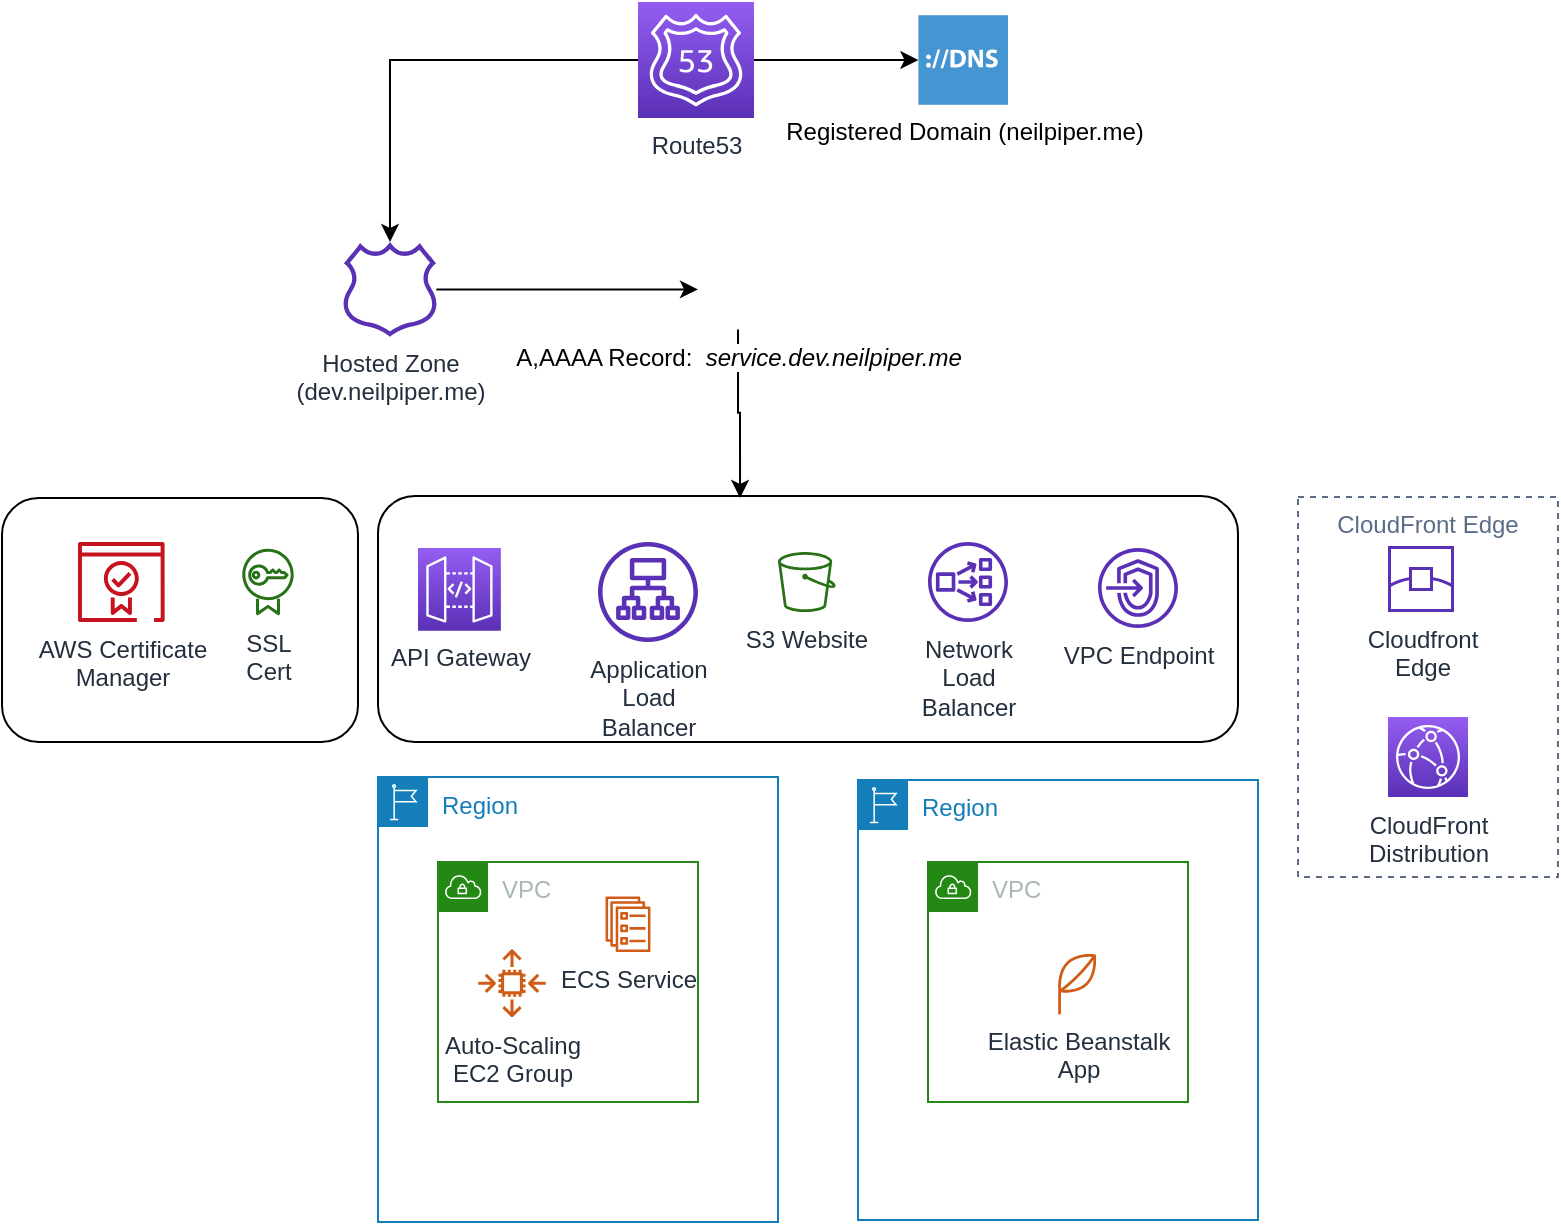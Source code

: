 <mxfile version="13.0.8" type="device"><diagram id="xK45_fotJwseNvDte0N0" name="Page-1"><mxGraphModel dx="901" dy="512" grid="1" gridSize="10" guides="1" tooltips="1" connect="1" arrows="1" fold="1" page="1" pageScale="1" pageWidth="827" pageHeight="1169" math="0" shadow="0"><root><mxCell id="0"/><mxCell id="1" parent="0"/><mxCell id="WCdR9olAJN8KW4cXDM9S-34" value="" style="rounded=1;whiteSpace=wrap;html=1;" vertex="1" parent="1"><mxGeometry x="12" y="308" width="178" height="122" as="geometry"/></mxCell><mxCell id="WCdR9olAJN8KW4cXDM9S-30" value="" style="rounded=1;whiteSpace=wrap;html=1;" vertex="1" parent="1"><mxGeometry x="200" y="307" width="430" height="123" as="geometry"/></mxCell><mxCell id="WCdR9olAJN8KW4cXDM9S-27" style="edgeStyle=orthogonalEdgeStyle;rounded=0;orthogonalLoop=1;jettySize=auto;html=1;entryX=0;entryY=0.5;entryDx=0;entryDy=0;" edge="1" parent="1" source="WCdR9olAJN8KW4cXDM9S-1" target="WCdR9olAJN8KW4cXDM9S-24"><mxGeometry relative="1" as="geometry"/></mxCell><mxCell id="WCdR9olAJN8KW4cXDM9S-1" value="Hosted Zone&lt;br&gt;(dev.neilpiper.me)" style="outlineConnect=0;fontColor=#232F3E;gradientColor=none;fillColor=#5A30B5;strokeColor=none;dashed=0;verticalLabelPosition=bottom;verticalAlign=top;align=center;html=1;fontSize=12;fontStyle=0;aspect=fixed;pointerEvents=1;shape=mxgraph.aws4.hosted_zone;" vertex="1" parent="1"><mxGeometry x="182" y="180" width="48" height="47.38" as="geometry"/></mxCell><mxCell id="WCdR9olAJN8KW4cXDM9S-2" value="Application&lt;br&gt;Load&lt;br&gt;Balancer" style="outlineConnect=0;fontColor=#232F3E;gradientColor=none;fillColor=#5A30B5;strokeColor=none;dashed=0;verticalLabelPosition=bottom;verticalAlign=top;align=center;html=1;fontSize=12;fontStyle=0;aspect=fixed;pointerEvents=1;shape=mxgraph.aws4.application_load_balancer;" vertex="1" parent="1"><mxGeometry x="310" y="330" width="50" height="50" as="geometry"/></mxCell><mxCell id="WCdR9olAJN8KW4cXDM9S-3" value="Network&lt;br&gt;Load&lt;br&gt;Balancer" style="outlineConnect=0;fontColor=#232F3E;gradientColor=none;fillColor=#5A30B5;strokeColor=none;dashed=0;verticalLabelPosition=bottom;verticalAlign=top;align=center;html=1;fontSize=12;fontStyle=0;aspect=fixed;pointerEvents=1;shape=mxgraph.aws4.network_load_balancer;" vertex="1" parent="1"><mxGeometry x="475" y="330" width="40" height="40" as="geometry"/></mxCell><mxCell id="WCdR9olAJN8KW4cXDM9S-4" value="AWS Certificate&lt;br&gt;Manager" style="outlineConnect=0;fontColor=#232F3E;gradientColor=none;fillColor=#C7131F;strokeColor=none;dashed=0;verticalLabelPosition=bottom;verticalAlign=top;align=center;html=1;fontSize=12;fontStyle=0;aspect=fixed;pointerEvents=1;shape=mxgraph.aws4.certificate_manager_2;" vertex="1" parent="1"><mxGeometry x="50" y="330" width="43.33" height="40" as="geometry"/></mxCell><mxCell id="WCdR9olAJN8KW4cXDM9S-5" value="SSL&lt;br&gt;Cert" style="outlineConnect=0;fontColor=#232F3E;gradientColor=none;fillColor=#277116;strokeColor=none;dashed=0;verticalLabelPosition=bottom;verticalAlign=top;align=center;html=1;fontSize=12;fontStyle=0;aspect=fixed;pointerEvents=1;shape=mxgraph.aws4.certificate_manager;" vertex="1" parent="1"><mxGeometry x="132.14" y="333" width="25.72" height="34" as="geometry"/></mxCell><mxCell id="WCdR9olAJN8KW4cXDM9S-25" style="edgeStyle=orthogonalEdgeStyle;rounded=0;orthogonalLoop=1;jettySize=auto;html=1;" edge="1" parent="1" source="WCdR9olAJN8KW4cXDM9S-6" target="WCdR9olAJN8KW4cXDM9S-7"><mxGeometry relative="1" as="geometry"/></mxCell><mxCell id="WCdR9olAJN8KW4cXDM9S-26" style="edgeStyle=orthogonalEdgeStyle;rounded=0;orthogonalLoop=1;jettySize=auto;html=1;" edge="1" parent="1" source="WCdR9olAJN8KW4cXDM9S-6" target="WCdR9olAJN8KW4cXDM9S-1"><mxGeometry relative="1" as="geometry"/></mxCell><mxCell id="WCdR9olAJN8KW4cXDM9S-6" value="Route53" style="outlineConnect=0;fontColor=#232F3E;gradientColor=#945DF2;gradientDirection=north;fillColor=#5A30B5;strokeColor=#ffffff;dashed=0;verticalLabelPosition=bottom;verticalAlign=top;align=center;html=1;fontSize=12;fontStyle=0;aspect=fixed;shape=mxgraph.aws4.resourceIcon;resIcon=mxgraph.aws4.route_53;" vertex="1" parent="1"><mxGeometry x="330" y="60" width="58" height="58" as="geometry"/></mxCell><mxCell id="WCdR9olAJN8KW4cXDM9S-7" value="Registered Domain (neilpiper.me)" style="shadow=0;dashed=0;html=1;strokeColor=none;fillColor=#4495D1;labelPosition=center;verticalLabelPosition=bottom;verticalAlign=top;align=center;outlineConnect=0;shape=mxgraph.veeam.dns;" vertex="1" parent="1"><mxGeometry x="470.2" y="66.6" width="44.8" height="44.8" as="geometry"/></mxCell><mxCell id="WCdR9olAJN8KW4cXDM9S-9" value="VPC" style="points=[[0,0],[0.25,0],[0.5,0],[0.75,0],[1,0],[1,0.25],[1,0.5],[1,0.75],[1,1],[0.75,1],[0.5,1],[0.25,1],[0,1],[0,0.75],[0,0.5],[0,0.25]];outlineConnect=0;gradientColor=none;html=1;whiteSpace=wrap;fontSize=12;fontStyle=0;shape=mxgraph.aws4.group;grIcon=mxgraph.aws4.group_vpc;strokeColor=#248814;fillColor=none;verticalAlign=top;align=left;spacingLeft=30;fontColor=#AAB7B8;dashed=0;" vertex="1" parent="1"><mxGeometry x="230" y="490" width="130" height="120" as="geometry"/></mxCell><mxCell id="WCdR9olAJN8KW4cXDM9S-10" value="Region" style="points=[[0,0],[0.25,0],[0.5,0],[0.75,0],[1,0],[1,0.25],[1,0.5],[1,0.75],[1,1],[0.75,1],[0.5,1],[0.25,1],[0,1],[0,0.75],[0,0.5],[0,0.25]];outlineConnect=0;gradientColor=none;html=1;whiteSpace=wrap;fontSize=12;fontStyle=0;shape=mxgraph.aws4.group;grIcon=mxgraph.aws4.group_region;strokeColor=#147EBA;fillColor=none;verticalAlign=top;align=left;spacingLeft=30;fontColor=#147EBA;dashed=0;" vertex="1" parent="1"><mxGeometry x="200" y="447.5" width="200" height="222.5" as="geometry"/></mxCell><mxCell id="WCdR9olAJN8KW4cXDM9S-11" value="Region" style="points=[[0,0],[0.25,0],[0.5,0],[0.75,0],[1,0],[1,0.25],[1,0.5],[1,0.75],[1,1],[0.75,1],[0.5,1],[0.25,1],[0,1],[0,0.75],[0,0.5],[0,0.25]];outlineConnect=0;gradientColor=none;html=1;whiteSpace=wrap;fontSize=12;fontStyle=0;shape=mxgraph.aws4.group;grIcon=mxgraph.aws4.group_region;strokeColor=#147EBA;fillColor=none;verticalAlign=top;align=left;spacingLeft=30;fontColor=#147EBA;dashed=0;" vertex="1" parent="1"><mxGeometry x="440" y="449" width="200" height="220" as="geometry"/></mxCell><mxCell id="WCdR9olAJN8KW4cXDM9S-12" value="VPC" style="points=[[0,0],[0.25,0],[0.5,0],[0.75,0],[1,0],[1,0.25],[1,0.5],[1,0.75],[1,1],[0.75,1],[0.5,1],[0.25,1],[0,1],[0,0.75],[0,0.5],[0,0.25]];outlineConnect=0;gradientColor=none;html=1;whiteSpace=wrap;fontSize=12;fontStyle=0;shape=mxgraph.aws4.group;grIcon=mxgraph.aws4.group_vpc;strokeColor=#248814;fillColor=none;verticalAlign=top;align=left;spacingLeft=30;fontColor=#AAB7B8;dashed=0;" vertex="1" parent="1"><mxGeometry x="475" y="490" width="130" height="120" as="geometry"/></mxCell><mxCell id="WCdR9olAJN8KW4cXDM9S-14" value="" style="shape=image;html=1;verticalAlign=top;verticalLabelPosition=bottom;labelBackgroundColor=#ffffff;imageAspect=0;aspect=fixed;image=https://cdn4.iconfinder.com/data/icons/set-of-vector-flag-countries/84/usa-128.png" vertex="1" parent="1"><mxGeometry x="370" y="448" width="30" height="30" as="geometry"/></mxCell><mxCell id="WCdR9olAJN8KW4cXDM9S-15" value="" style="shape=image;html=1;verticalAlign=top;verticalLabelPosition=bottom;labelBackgroundColor=#ffffff;imageAspect=0;aspect=fixed;image=https://cdn4.iconfinder.com/data/icons/country-flag-1/744/United_Kingdom-128.png" vertex="1" parent="1"><mxGeometry x="610" y="449" width="30" height="30" as="geometry"/></mxCell><mxCell id="WCdR9olAJN8KW4cXDM9S-16" value="CloudFront&lt;br&gt;Distribution" style="outlineConnect=0;fontColor=#232F3E;gradientColor=#945DF2;gradientDirection=north;fillColor=#5A30B5;strokeColor=#ffffff;dashed=0;verticalLabelPosition=bottom;verticalAlign=top;align=center;html=1;fontSize=12;fontStyle=0;aspect=fixed;shape=mxgraph.aws4.resourceIcon;resIcon=mxgraph.aws4.cloudfront;" vertex="1" parent="1"><mxGeometry x="705" y="417.5" width="40" height="40" as="geometry"/></mxCell><mxCell id="WCdR9olAJN8KW4cXDM9S-17" value="Elastic Beanstalk&lt;br&gt;App" style="outlineConnect=0;fontColor=#232F3E;gradientColor=none;fillColor=#D05C17;strokeColor=none;dashed=0;verticalLabelPosition=bottom;verticalAlign=top;align=center;html=1;fontSize=12;fontStyle=0;aspect=fixed;pointerEvents=1;shape=mxgraph.aws4.application;" vertex="1" parent="1"><mxGeometry x="540" y="535" width="20" height="31.2" as="geometry"/></mxCell><mxCell id="WCdR9olAJN8KW4cXDM9S-18" value="S3 Website" style="outlineConnect=0;fontColor=#232F3E;gradientColor=none;fillColor=#277116;strokeColor=none;dashed=0;verticalLabelPosition=bottom;verticalAlign=top;align=center;html=1;fontSize=12;fontStyle=0;aspect=fixed;pointerEvents=1;shape=mxgraph.aws4.bucket;" vertex="1" parent="1"><mxGeometry x="400" y="335" width="28.85" height="30" as="geometry"/></mxCell><mxCell id="WCdR9olAJN8KW4cXDM9S-19" value="VPC Endpoint" style="outlineConnect=0;fontColor=#232F3E;gradientColor=none;fillColor=#5A30B5;strokeColor=none;dashed=0;verticalLabelPosition=bottom;verticalAlign=top;align=center;html=1;fontSize=12;fontStyle=0;aspect=fixed;pointerEvents=1;shape=mxgraph.aws4.endpoints;" vertex="1" parent="1"><mxGeometry x="560" y="333" width="40" height="40" as="geometry"/></mxCell><mxCell id="WCdR9olAJN8KW4cXDM9S-21" value="ECS Service" style="outlineConnect=0;fontColor=#232F3E;gradientColor=none;fillColor=#D05C17;strokeColor=none;dashed=0;verticalLabelPosition=bottom;verticalAlign=top;align=center;html=1;fontSize=12;fontStyle=0;aspect=fixed;pointerEvents=1;shape=mxgraph.aws4.ecs_service;" vertex="1" parent="1"><mxGeometry x="313.59" y="507.19" width="22.82" height="27.81" as="geometry"/></mxCell><mxCell id="WCdR9olAJN8KW4cXDM9S-22" value="Auto-Scaling&lt;br&gt;EC2 Group" style="outlineConnect=0;fontColor=#232F3E;gradientColor=none;fillColor=#D05C17;strokeColor=none;dashed=0;verticalLabelPosition=bottom;verticalAlign=top;align=center;html=1;fontSize=12;fontStyle=0;aspect=fixed;pointerEvents=1;shape=mxgraph.aws4.auto_scaling2;" vertex="1" parent="1"><mxGeometry x="250" y="533.6" width="34" height="34" as="geometry"/></mxCell><mxCell id="WCdR9olAJN8KW4cXDM9S-23" value="API Gateway" style="outlineConnect=0;fontColor=#232F3E;gradientColor=#945DF2;gradientDirection=north;fillColor=#5A30B5;strokeColor=#ffffff;dashed=0;verticalLabelPosition=bottom;verticalAlign=top;align=center;html=1;fontSize=12;fontStyle=0;aspect=fixed;shape=mxgraph.aws4.resourceIcon;resIcon=mxgraph.aws4.api_gateway;" vertex="1" parent="1"><mxGeometry x="220" y="333.0" width="41.43" height="41.43" as="geometry"/></mxCell><mxCell id="WCdR9olAJN8KW4cXDM9S-35" style="edgeStyle=orthogonalEdgeStyle;rounded=0;orthogonalLoop=1;jettySize=auto;html=1;entryX=0.421;entryY=0.008;entryDx=0;entryDy=0;entryPerimeter=0;" edge="1" parent="1" source="WCdR9olAJN8KW4cXDM9S-24" target="WCdR9olAJN8KW4cXDM9S-30"><mxGeometry relative="1" as="geometry"/></mxCell><mxCell id="WCdR9olAJN8KW4cXDM9S-24" value="A,AAAA Record:&amp;nbsp; &lt;i&gt;service.dev.neilpiper.me&lt;/i&gt;" style="shape=image;html=1;verticalAlign=top;verticalLabelPosition=bottom;labelBackgroundColor=#ffffff;imageAspect=0;aspect=fixed;image=https://cdn2.iconfinder.com/data/icons/oxygen/128x128/emblems/emblem-symbolic-link.png" vertex="1" parent="1"><mxGeometry x="360" y="183.69" width="40" height="40" as="geometry"/></mxCell><mxCell id="WCdR9olAJN8KW4cXDM9S-28" value="Cloudfront&lt;br&gt;Edge" style="outlineConnect=0;fontColor=#232F3E;gradientColor=none;fillColor=#5A30B5;strokeColor=none;dashed=0;verticalLabelPosition=bottom;verticalAlign=top;align=center;html=1;fontSize=12;fontStyle=0;aspect=fixed;pointerEvents=1;shape=mxgraph.aws4.edge_location;" vertex="1" parent="1"><mxGeometry x="705" y="332" width="33" height="33" as="geometry"/></mxCell><mxCell id="WCdR9olAJN8KW4cXDM9S-29" value="CloudFront Edge" style="fillColor=none;strokeColor=#5A6C86;dashed=1;verticalAlign=top;fontStyle=0;fontColor=#5A6C86;" vertex="1" parent="1"><mxGeometry x="660" y="307.5" width="130" height="190" as="geometry"/></mxCell></root></mxGraphModel></diagram></mxfile>